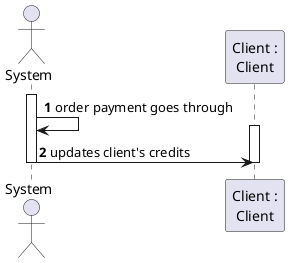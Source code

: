 @startuml
autonumber

actor "System" as SYS
participant "Client :\nClient" as CLT

activate SYS

SYS -> SYS : order payment goes through
activate CLT
SYS -> CLT : updates client's credits
deactivate CLT
deactivate SYS
@enduml

